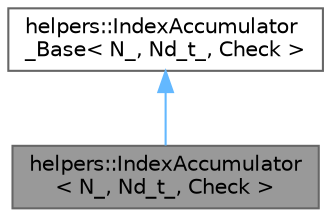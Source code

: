 digraph "helpers::IndexAccumulator&lt; N_, Nd_t_, Check &gt;"
{
 // LATEX_PDF_SIZE
  bgcolor="transparent";
  edge [fontname=Helvetica,fontsize=10,labelfontname=Helvetica,labelfontsize=10];
  node [fontname=Helvetica,fontsize=10,shape=box,height=0.2,width=0.4];
  Node1 [id="Node000001",label="helpers::IndexAccumulator\l\< N_, Nd_t_, Check \>",height=0.2,width=0.4,color="gray40", fillcolor="grey60", style="filled", fontcolor="black",tooltip="Data structure holding an offset for the NdFlattener, to provide a []...[]-interface."];
  Node2 -> Node1 [id="edge1_Node000001_Node000002",dir="back",color="steelblue1",style="solid",tooltip=" "];
  Node2 [id="Node000002",label="helpers::IndexAccumulator\l_Base\< N_, Nd_t_, Check \>",height=0.2,width=0.4,color="gray40", fillcolor="white", style="filled",URL="$classhelpers_1_1IndexAccumulator__Base.html",tooltip="Parent class of IndexAccumulator."];
}
